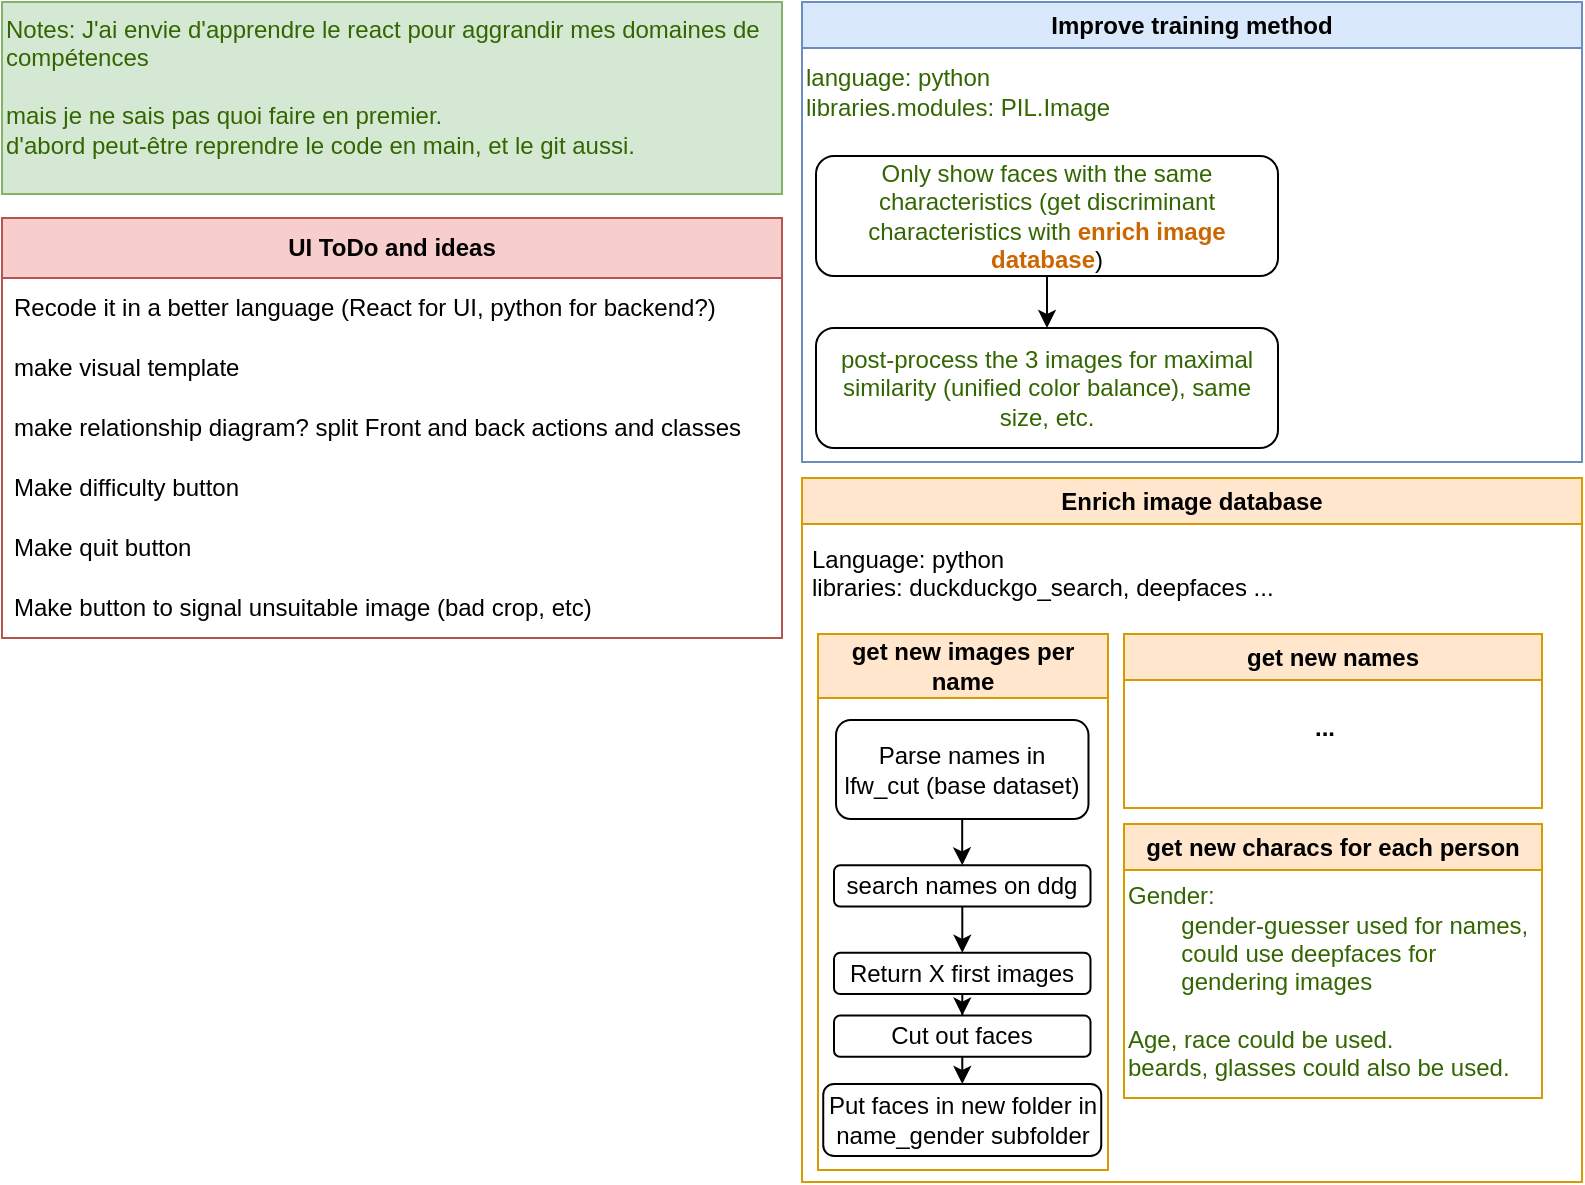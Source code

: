 <mxfile>
    <diagram name="Page-1" id="ocNRbXoolqdlQBZxbzge">
        <mxGraphModel dx="1212" dy="1167" grid="1" gridSize="10" guides="1" tooltips="1" connect="1" arrows="1" fold="1" page="0" pageScale="1" pageWidth="850" pageHeight="1100" math="0" shadow="0">
            <root>
                <mxCell id="0"/>
                <mxCell id="1" parent="0"/>
                <mxCell id="uNoPzMSkY7lmCDnWB6Vt-1" value="Enrich image database" style="swimlane;whiteSpace=wrap;html=1;fillColor=#ffe6cc;strokeColor=#d79b00;" parent="1" vertex="1">
                    <mxGeometry x="360" y="-262" width="390" height="352" as="geometry"/>
                </mxCell>
                <mxCell id="uNoPzMSkY7lmCDnWB6Vt-2" value="Language: python&lt;br&gt;libraries: duckduckgo_search, deepfaces ...&lt;br&gt;&lt;div style=&quot;&quot;&gt;&lt;br&gt;&lt;/div&gt;" style="text;html=1;align=left;verticalAlign=middle;resizable=0;points=[];autosize=1;strokeColor=none;fillColor=none;" parent="uNoPzMSkY7lmCDnWB6Vt-1" vertex="1">
                    <mxGeometry x="3" y="27" width="249" height="55" as="geometry"/>
                </mxCell>
                <mxCell id="uNoPzMSkY7lmCDnWB6Vt-21" value="get new images per name" style="swimlane;whiteSpace=wrap;html=1;startSize=32;fillColor=#ffe6cc;strokeColor=#d79b00;" parent="uNoPzMSkY7lmCDnWB6Vt-1" vertex="1">
                    <mxGeometry x="8" y="78" width="145" height="268" as="geometry">
                        <mxRectangle x="8" y="78" width="181" height="32" as="alternateBounds"/>
                    </mxGeometry>
                </mxCell>
                <mxCell id="uNoPzMSkY7lmCDnWB6Vt-15" value="" style="group" parent="uNoPzMSkY7lmCDnWB6Vt-21" vertex="1" connectable="0">
                    <mxGeometry x="8" y="43" width="205" height="225" as="geometry"/>
                </mxCell>
                <mxCell id="uNoPzMSkY7lmCDnWB6Vt-3" value="Parse names in lfw_cut (base dataset)" style="rounded=1;whiteSpace=wrap;html=1;" parent="uNoPzMSkY7lmCDnWB6Vt-15" vertex="1">
                    <mxGeometry x="1.018" width="126.214" height="49.535" as="geometry"/>
                </mxCell>
                <mxCell id="uNoPzMSkY7lmCDnWB6Vt-4" value="search names on ddg" style="whiteSpace=wrap;html=1;rounded=1;" parent="uNoPzMSkY7lmCDnWB6Vt-15" vertex="1">
                    <mxGeometry y="72.651" width="128.25" height="20.64" as="geometry"/>
                </mxCell>
                <mxCell id="uNoPzMSkY7lmCDnWB6Vt-5" value="" style="edgeStyle=orthogonalEdgeStyle;rounded=0;orthogonalLoop=1;jettySize=auto;html=1;" parent="uNoPzMSkY7lmCDnWB6Vt-15" source="uNoPzMSkY7lmCDnWB6Vt-3" target="uNoPzMSkY7lmCDnWB6Vt-4" edge="1">
                    <mxGeometry relative="1" as="geometry"/>
                </mxCell>
                <mxCell id="uNoPzMSkY7lmCDnWB6Vt-17" style="edgeStyle=orthogonalEdgeStyle;rounded=0;orthogonalLoop=1;jettySize=auto;html=1;" parent="uNoPzMSkY7lmCDnWB6Vt-15" source="uNoPzMSkY7lmCDnWB6Vt-8" target="uNoPzMSkY7lmCDnWB6Vt-10" edge="1">
                    <mxGeometry relative="1" as="geometry"/>
                </mxCell>
                <mxCell id="uNoPzMSkY7lmCDnWB6Vt-8" value="Return X first images" style="whiteSpace=wrap;html=1;rounded=1;" parent="uNoPzMSkY7lmCDnWB6Vt-15" vertex="1">
                    <mxGeometry y="116.407" width="128.25" height="20.64" as="geometry"/>
                </mxCell>
                <mxCell id="uNoPzMSkY7lmCDnWB6Vt-9" value="" style="edgeStyle=orthogonalEdgeStyle;rounded=0;orthogonalLoop=1;jettySize=auto;html=1;" parent="uNoPzMSkY7lmCDnWB6Vt-15" source="uNoPzMSkY7lmCDnWB6Vt-4" target="uNoPzMSkY7lmCDnWB6Vt-8" edge="1">
                    <mxGeometry relative="1" as="geometry"/>
                </mxCell>
                <mxCell id="uNoPzMSkY7lmCDnWB6Vt-25" value="" style="edgeStyle=orthogonalEdgeStyle;rounded=0;orthogonalLoop=1;jettySize=auto;html=1;" parent="uNoPzMSkY7lmCDnWB6Vt-15" source="uNoPzMSkY7lmCDnWB6Vt-10" target="uNoPzMSkY7lmCDnWB6Vt-13" edge="1">
                    <mxGeometry relative="1" as="geometry">
                        <Array as="points">
                            <mxPoint x="64" y="178"/>
                            <mxPoint x="64" y="178"/>
                        </Array>
                    </mxGeometry>
                </mxCell>
                <mxCell id="uNoPzMSkY7lmCDnWB6Vt-10" value="Cut out faces" style="whiteSpace=wrap;html=1;rounded=1;" parent="uNoPzMSkY7lmCDnWB6Vt-15" vertex="1">
                    <mxGeometry y="147.779" width="128.25" height="20.64" as="geometry"/>
                </mxCell>
                <mxCell id="uNoPzMSkY7lmCDnWB6Vt-13" value="Put faces in new folder in name_gender subfolder" style="whiteSpace=wrap;html=1;rounded=1;" parent="uNoPzMSkY7lmCDnWB6Vt-15" vertex="1">
                    <mxGeometry x="-5.38" y="182" width="139" height="36.02" as="geometry"/>
                </mxCell>
                <mxCell id="uNoPzMSkY7lmCDnWB6Vt-22" value="get new names" style="swimlane;whiteSpace=wrap;html=1;fillColor=#ffe6cc;strokeColor=#d79b00;" parent="uNoPzMSkY7lmCDnWB6Vt-1" vertex="1">
                    <mxGeometry x="161" y="78" width="209" height="87" as="geometry"/>
                </mxCell>
                <mxCell id="uNoPzMSkY7lmCDnWB6Vt-23" value="..." style="text;html=1;align=center;verticalAlign=middle;resizable=0;points=[];autosize=1;strokeColor=none;fillColor=none;fontStyle=1" parent="uNoPzMSkY7lmCDnWB6Vt-22" vertex="1">
                    <mxGeometry x="85" y="32" width="30" height="30" as="geometry"/>
                </mxCell>
                <mxCell id="uNoPzMSkY7lmCDnWB6Vt-35" value="get new characs for each person" style="swimlane;whiteSpace=wrap;html=1;fillColor=#ffe6cc;strokeColor=#d79b00;" parent="uNoPzMSkY7lmCDnWB6Vt-1" vertex="1">
                    <mxGeometry x="161" y="173" width="209" height="137" as="geometry"/>
                </mxCell>
                <mxCell id="uNoPzMSkY7lmCDnWB6Vt-36" value="Gender: &lt;br&gt;&lt;span style=&quot;white-space: pre;&quot;&gt;&#9;&lt;/span&gt;gender-guesser used for names,&lt;br&gt;&lt;span style=&quot;white-space: pre;&quot;&gt;&#9;&lt;/span&gt;could use deepfaces for &lt;br&gt;&lt;span style=&quot;white-space: pre;&quot;&gt;&#9;&lt;/span&gt;gendering images&lt;br&gt;&lt;br&gt;Age, race could be used.&amp;nbsp;&lt;br&gt;beards, glasses could also be used." style="text;html=1;align=left;verticalAlign=middle;resizable=0;points=[];autosize=1;strokeColor=none;fillColor=none;fontColor=#336600;" parent="uNoPzMSkY7lmCDnWB6Vt-35" vertex="1">
                    <mxGeometry y="24.29" width="220" height="110" as="geometry"/>
                </mxCell>
                <mxCell id="uNoPzMSkY7lmCDnWB6Vt-27" value="UI ToDo and ideas" style="swimlane;fontStyle=1;childLayout=stackLayout;horizontal=1;startSize=30;horizontalStack=0;resizeParent=1;resizeParentMax=0;resizeLast=0;collapsible=1;marginBottom=0;whiteSpace=wrap;html=1;fillColor=#f8cecc;strokeColor=#b85450;" parent="1" vertex="1">
                    <mxGeometry x="-40" y="-392" width="390" height="210" as="geometry"/>
                </mxCell>
                <mxCell id="uNoPzMSkY7lmCDnWB6Vt-28" value="Recode it in a better language (React for UI, python for backend?)" style="text;strokeColor=none;fillColor=none;align=left;verticalAlign=middle;spacingLeft=4;spacingRight=4;overflow=hidden;points=[[0,0.5],[1,0.5]];portConstraint=eastwest;rotatable=0;whiteSpace=wrap;html=1;" parent="uNoPzMSkY7lmCDnWB6Vt-27" vertex="1">
                    <mxGeometry y="30" width="390" height="30" as="geometry"/>
                </mxCell>
                <mxCell id="uNoPzMSkY7lmCDnWB6Vt-29" value="make visual template" style="text;strokeColor=none;fillColor=none;align=left;verticalAlign=middle;spacingLeft=4;spacingRight=4;overflow=hidden;points=[[0,0.5],[1,0.5]];portConstraint=eastwest;rotatable=0;whiteSpace=wrap;html=1;" parent="uNoPzMSkY7lmCDnWB6Vt-27" vertex="1">
                    <mxGeometry y="60" width="390" height="30" as="geometry"/>
                </mxCell>
                <mxCell id="uNoPzMSkY7lmCDnWB6Vt-30" value="make relationship diagram? split Front and back actions and classes" style="text;strokeColor=none;fillColor=none;align=left;verticalAlign=middle;spacingLeft=4;spacingRight=4;overflow=hidden;points=[[0,0.5],[1,0.5]];portConstraint=eastwest;rotatable=0;whiteSpace=wrap;html=1;" parent="uNoPzMSkY7lmCDnWB6Vt-27" vertex="1">
                    <mxGeometry y="90" width="390" height="30" as="geometry"/>
                </mxCell>
                <mxCell id="uNoPzMSkY7lmCDnWB6Vt-42" value="Make difficulty button" style="text;strokeColor=none;fillColor=none;align=left;verticalAlign=middle;spacingLeft=4;spacingRight=4;overflow=hidden;points=[[0,0.5],[1,0.5]];portConstraint=eastwest;rotatable=0;whiteSpace=wrap;html=1;" parent="uNoPzMSkY7lmCDnWB6Vt-27" vertex="1">
                    <mxGeometry y="120" width="390" height="30" as="geometry"/>
                </mxCell>
                <mxCell id="2" value="Make quit button" style="text;strokeColor=none;fillColor=none;align=left;verticalAlign=middle;spacingLeft=4;spacingRight=4;overflow=hidden;points=[[0,0.5],[1,0.5]];portConstraint=eastwest;rotatable=0;whiteSpace=wrap;html=1;" vertex="1" parent="uNoPzMSkY7lmCDnWB6Vt-27">
                    <mxGeometry y="150" width="390" height="30" as="geometry"/>
                </mxCell>
                <mxCell id="uNoPzMSkY7lmCDnWB6Vt-41" value="Make button to signal unsuitable image (bad crop, etc)" style="text;strokeColor=none;fillColor=none;align=left;verticalAlign=middle;spacingLeft=4;spacingRight=4;overflow=hidden;points=[[0,0.5],[1,0.5]];portConstraint=eastwest;rotatable=0;whiteSpace=wrap;html=1;" parent="uNoPzMSkY7lmCDnWB6Vt-27" vertex="1">
                    <mxGeometry y="180" width="390" height="30" as="geometry"/>
                </mxCell>
                <mxCell id="uNoPzMSkY7lmCDnWB6Vt-31" value="&lt;font color=&quot;#336600&quot;&gt;Notes: J'ai envie d'apprendre le react pour aggrandir mes domaines de compétences&lt;br&gt;&lt;br&gt;mais je ne sais pas quoi faire en premier.&amp;nbsp;&lt;br&gt;d'abord peut-être reprendre le code en main, et le git aussi.&amp;nbsp;&lt;br&gt;&lt;/font&gt;" style="rounded=0;whiteSpace=wrap;html=1;fillColor=#d5e8d4;strokeColor=#82b366;align=left;verticalAlign=top;" parent="1" vertex="1">
                    <mxGeometry x="-40" y="-500" width="390" height="96" as="geometry"/>
                </mxCell>
                <mxCell id="uNoPzMSkY7lmCDnWB6Vt-32" value="Improve training method" style="swimlane;whiteSpace=wrap;html=1;fillColor=#dae8fc;strokeColor=#6c8ebf;" parent="1" vertex="1">
                    <mxGeometry x="360" y="-500" width="390" height="230" as="geometry"/>
                </mxCell>
                <mxCell id="uNoPzMSkY7lmCDnWB6Vt-33" value="language: python&lt;br&gt;libraries.modules: PIL.Image&amp;nbsp;" style="text;html=1;align=left;verticalAlign=middle;resizable=0;points=[];autosize=1;strokeColor=none;fillColor=none;fontColor=#336600;" parent="uNoPzMSkY7lmCDnWB6Vt-32" vertex="1">
                    <mxGeometry y="24" width="173" height="41" as="geometry"/>
                </mxCell>
                <mxCell id="uNoPzMSkY7lmCDnWB6Vt-40" value="" style="group" parent="uNoPzMSkY7lmCDnWB6Vt-32" vertex="1" connectable="0">
                    <mxGeometry x="7" y="77" width="231" height="146" as="geometry"/>
                </mxCell>
                <mxCell id="uNoPzMSkY7lmCDnWB6Vt-34" value="Only show faces with the same characteristics (get discriminant characteristics with &lt;font style=&quot;font-weight: bold;&quot; color=&quot;#cc6600&quot;&gt;enrich image database&lt;/font&gt;&lt;font style=&quot;&quot; color=&quot;#000000&quot;&gt;)&lt;/font&gt;" style="rounded=1;whiteSpace=wrap;html=1;fontColor=#336600;" parent="uNoPzMSkY7lmCDnWB6Vt-40" vertex="1">
                    <mxGeometry width="231" height="60" as="geometry"/>
                </mxCell>
                <mxCell id="uNoPzMSkY7lmCDnWB6Vt-38" value="post-process the 3 images for maximal similarity (unified color balance), same size, etc." style="whiteSpace=wrap;html=1;fontColor=#336600;rounded=1;" parent="uNoPzMSkY7lmCDnWB6Vt-40" vertex="1">
                    <mxGeometry y="86" width="231" height="60" as="geometry"/>
                </mxCell>
                <mxCell id="uNoPzMSkY7lmCDnWB6Vt-39" value="" style="edgeStyle=orthogonalEdgeStyle;rounded=0;orthogonalLoop=1;jettySize=auto;html=1;fontColor=#000000;" parent="uNoPzMSkY7lmCDnWB6Vt-40" source="uNoPzMSkY7lmCDnWB6Vt-34" target="uNoPzMSkY7lmCDnWB6Vt-38" edge="1">
                    <mxGeometry relative="1" as="geometry"/>
                </mxCell>
            </root>
        </mxGraphModel>
    </diagram>
</mxfile>